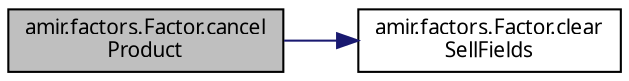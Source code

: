 digraph "amir.factors.Factor.cancelProduct"
{
 // LATEX_PDF_SIZE
  edge [fontname="FreeSans.ttf",fontsize="10",labelfontname="FreeSans.ttf",labelfontsize="10"];
  node [fontname="FreeSans.ttf",fontsize="10",shape=record];
  rankdir="LR";
  Node1 [label="amir.factors.Factor.cancel\lProduct",height=0.2,width=0.4,color="black", fillcolor="grey75", style="filled", fontcolor="black",tooltip=" "];
  Node1 -> Node2 [color="midnightblue",fontsize="10",style="solid",fontname="FreeSans.ttf"];
  Node2 [label="amir.factors.Factor.clear\lSellFields",height=0.2,width=0.4,color="black", fillcolor="white", style="filled",URL="$classamir_1_1factors_1_1_factor.html#a2b1c0e07670e6f2e3869c2bcc40973ef",tooltip=" "];
}
